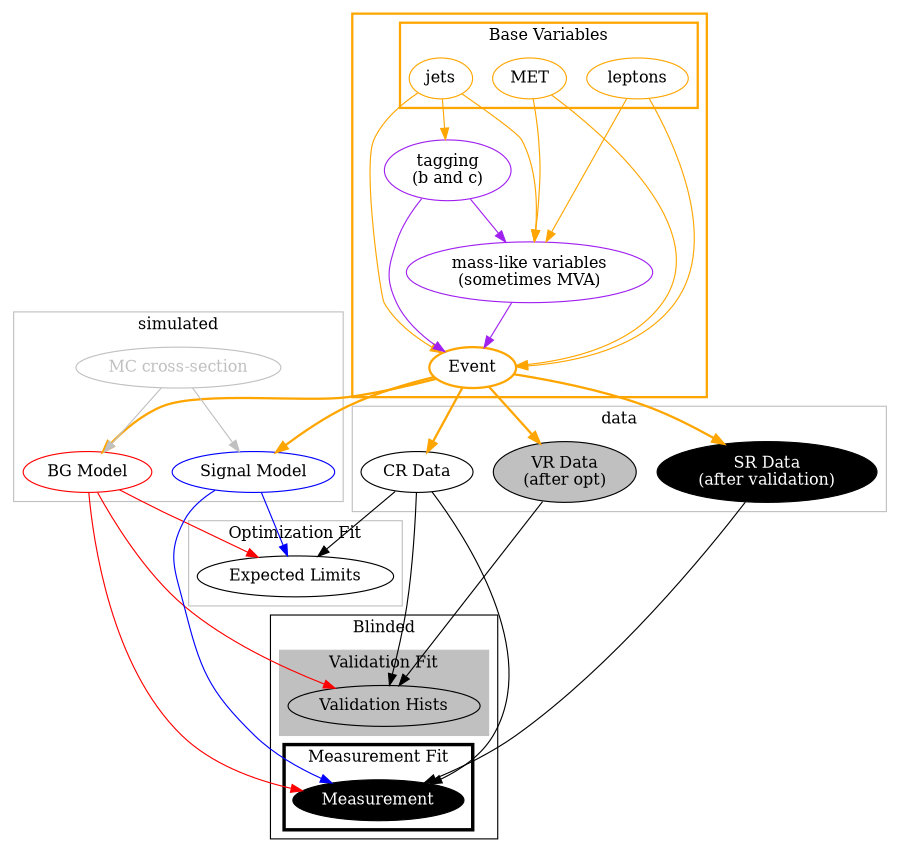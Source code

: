 digraph g { 

graph [size = "6, 6"]

subgraph cluster_evt { 
color=orange
penwidth=2

subgraph cluster_0{ 
rank=same
label="Base Variables"
color=orange
jets [label="jets", color = orange  ]
met [label="MET" , color = orange]
lept [label="leptons" color = orange]
}			

tag [label="tagging\n(b and c)", color=purple]
mcomb [label="mass-like variables\n(sometimes MVA)", color=purple]

jets -> tag [color=orange]
jets -> mcomb [color=orange]
met -> mcomb [color=orange]
tag -> mcomb [color=purple]
lept -> mcomb [color=orange]

event [ label="Event" , color=orange, penwidth=2]
jets -> event [color=orange]
tag -> event [color=purple] 
met -> event [color=orange]
lept -> event [color=orange] 
mcomb -> event [color=purple]

}

subgraph cluster_bg { 
label="simulated"
color=gray
mcxsec [label="MC cross-section", color = grey, fontcolor=grey]
bgmodel [label="BG Model", color = red]
sigmodel [label="Signal Model", color=blue]
}
mcxsec -> bgmodel [color = grey]
event -> bgmodel [ color = orange, penwidth = 2]
event -> sigmodel [ color = orange, penwidth = 2]
mcxsec -> sigmodel [color = grey]

subgraph cluster_data { 
label="data"
color=gray
control [label="CR Data"]
validation [label="VR Data\n(after opt)", style=filled, fillcolor=grey]
signal [label="SR Data\n(after validation)", style=filled, fontcolor=white, fillcolor=black]
}
event -> control [ color = orange, penwidth = 2]
event -> validation [ color = orange, penwidth = 2]
event -> signal [ color = orange, penwidth = 2]

subgraph cluster_bgfit { 
label="Optimization Fit"
color=gray
fitbghists [label="Expected Limits"]
}
control -> fitbghists
bgmodel -> fitbghists [ color = red]
sigmodel -> fitbghists [color = blue]

subgraph cluster_blinded { 
label="Blinded"
rank=same

subgraph cluster_valfit { 
style=filled
fillcolor=gray
label="Validation Fit"
color=gray
valhists [label="Validation Hists"]
}
control -> valhists
bgmodel -> valhists [color = red]
validation -> valhists

fitbghists -> valhists [style=invis]

subgraph cluster_measfit { 
penwidth=3
label="Measurement Fit"
color=black
measfit [label="Measurement", style=filled, fillcolor=black, fontcolor=white]
}
control -> measfit 
bgmodel -> measfit [color = red]
signal -> measfit 
sigmodel -> measfit [color = blue]

valhists -> measfit [style=invis]
fitbghists -> measfit [style=invis]

}
}